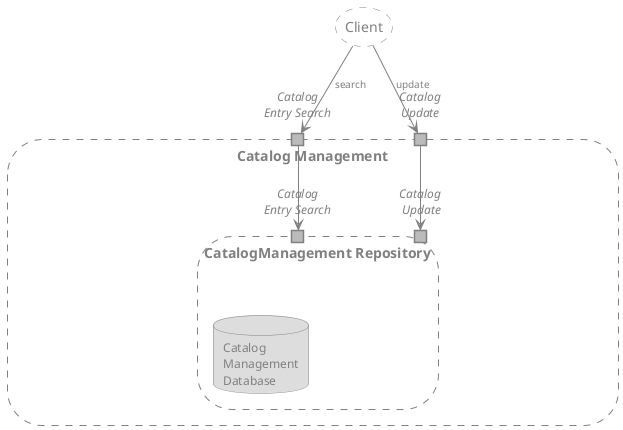 @startuml
'https://plantuml.com/class-diagram

hide empty members
skinparam linetype polyline
allowmixing
'!pragma layout smetana

skinparam class {
    backgroundcolor #FFFFFF
    backgroundcolor<<Aggregate>> #CCCCCC
    backgroundcolor<<Entity>> #DDDDDD
    backgroundcolor<<Value Object>> #EEEEEE

    bordercolor grey
    fontcolor grey
    fontcolor<<Aggregate>> grey
    fontcolor<<Entity>> grey
    fontcolor<<Value Object>> grey

    attributefontcolor grey
    attributefontsize 12
    attributefontcolor<<Aggregate>> grey

    stereotypefontcolor grey
    stereotypefontsize 8


}

skinparam arrow {
    color grey
    fontcolor grey
    fontsize 10
}

skinparam storage {
    backgroundcolor white
    bordercolor grey
    borderstyle dashed
    fontcolor grey

}

skinparam note {
    backgroundcolor white
    fontcolor grey
    fontstyle italic
    fontsize 10
    bordercolor grey

}

<style>
port {
  LineColor grey
  BackgroundColor #BBBBBB
  fontcolor grey
  fontsize 12
  fontstyle italic
}
</style>

skinparam database {
    backgroundcolor #DDDDDD
    bordercolor grey
    fontcolor grey
    fontsize 12
}

storage "Catalog Management" as catalogBoundedContext  {


    portIn "Catalog\nEntry Search" as portCatalogEntrySearchService
    portIn "Catalog\nUpdate" as portCatalogUpdateService



    storage "CatalogManagement Repository" {

        portIn "Catalog\nEntry Search" as portSearch
        portIn "Catalog\n Update" as portUpdate

        database "Catalog\nManagement\nDatabase" as repoCatalogManagement {

        }
    }
}



storage "Client" as client

client --> portCatalogEntrySearchService : search
client --> portCatalogUpdateService : update

portCatalogEntrySearchService --> portSearch
portCatalogUpdateService --> portUpdate

@enduml